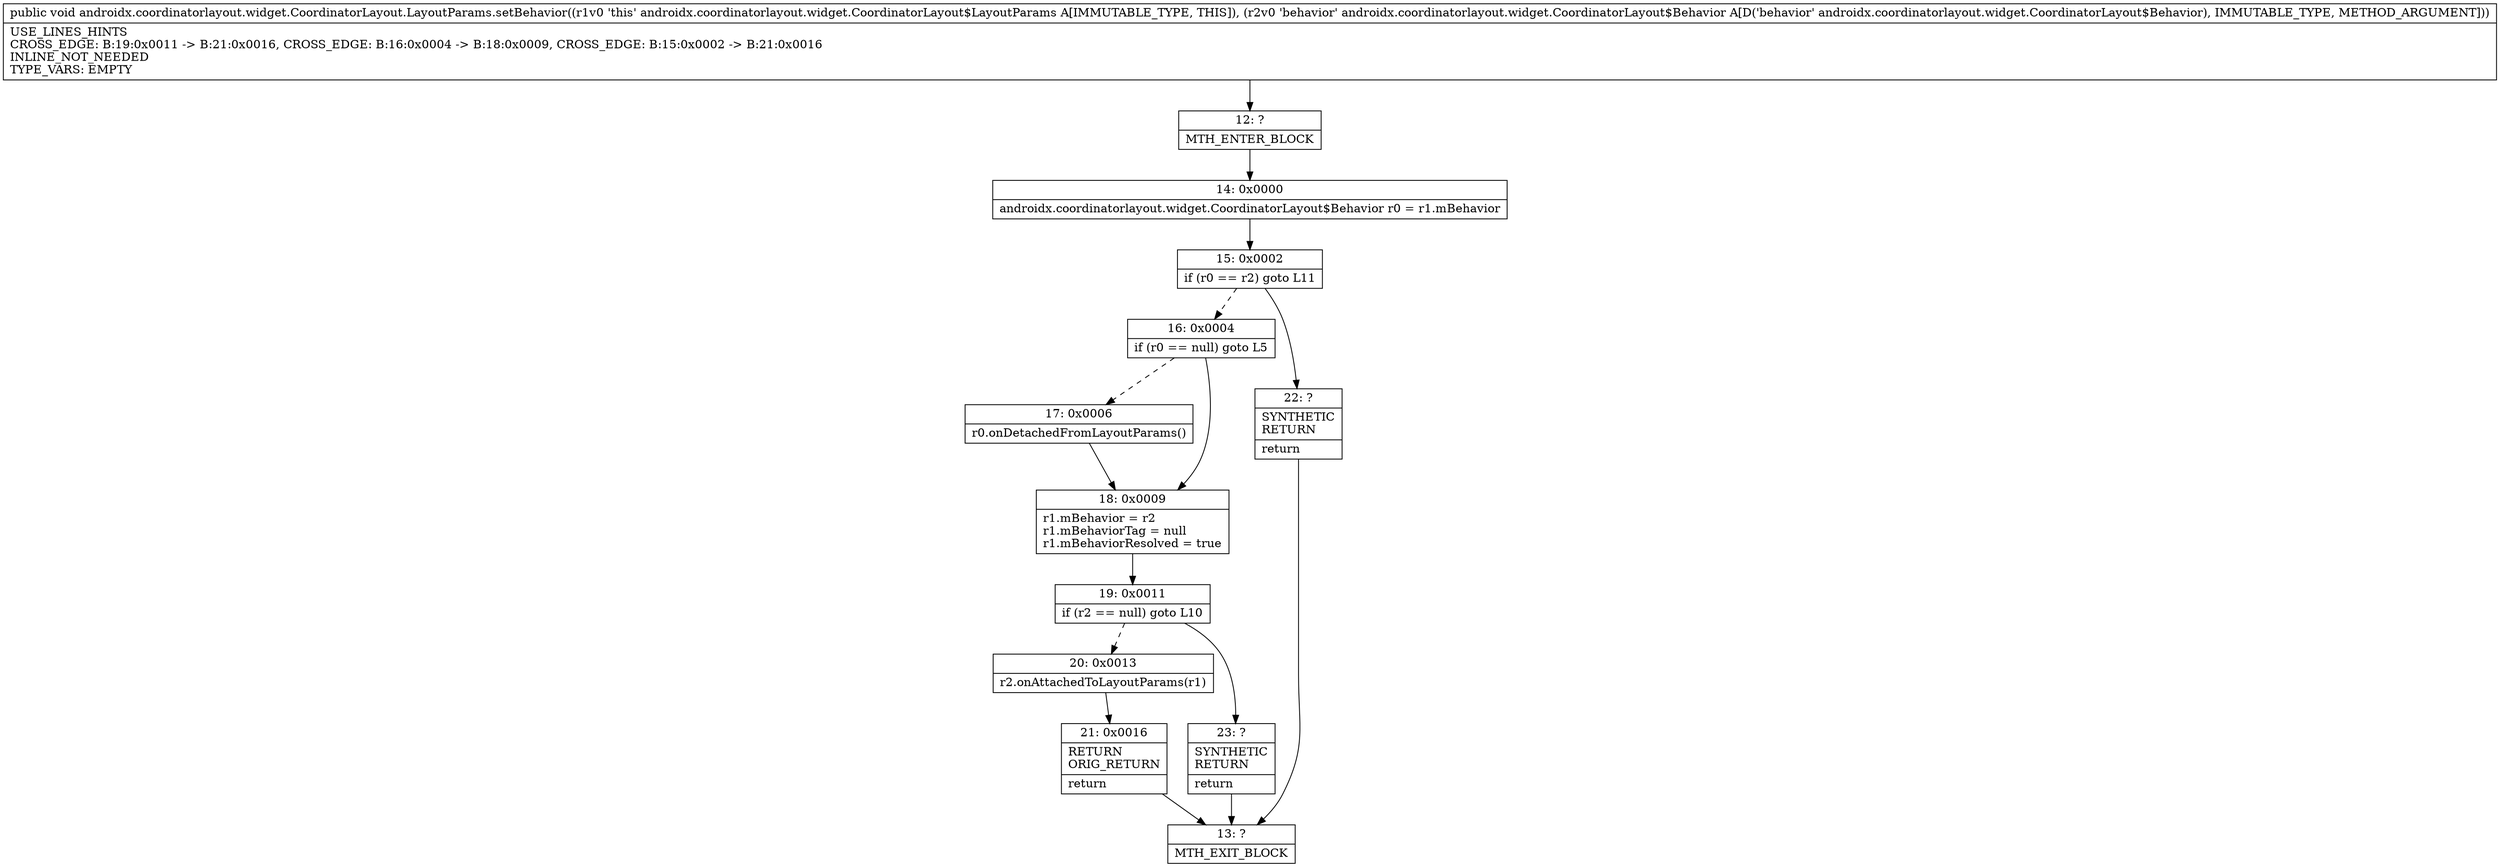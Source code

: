digraph "CFG forandroidx.coordinatorlayout.widget.CoordinatorLayout.LayoutParams.setBehavior(Landroidx\/coordinatorlayout\/widget\/CoordinatorLayout$Behavior;)V" {
Node_12 [shape=record,label="{12\:\ ?|MTH_ENTER_BLOCK\l}"];
Node_14 [shape=record,label="{14\:\ 0x0000|androidx.coordinatorlayout.widget.CoordinatorLayout$Behavior r0 = r1.mBehavior\l}"];
Node_15 [shape=record,label="{15\:\ 0x0002|if (r0 == r2) goto L11\l}"];
Node_16 [shape=record,label="{16\:\ 0x0004|if (r0 == null) goto L5\l}"];
Node_17 [shape=record,label="{17\:\ 0x0006|r0.onDetachedFromLayoutParams()\l}"];
Node_18 [shape=record,label="{18\:\ 0x0009|r1.mBehavior = r2\lr1.mBehaviorTag = null\lr1.mBehaviorResolved = true\l}"];
Node_19 [shape=record,label="{19\:\ 0x0011|if (r2 == null) goto L10\l}"];
Node_20 [shape=record,label="{20\:\ 0x0013|r2.onAttachedToLayoutParams(r1)\l}"];
Node_21 [shape=record,label="{21\:\ 0x0016|RETURN\lORIG_RETURN\l|return\l}"];
Node_13 [shape=record,label="{13\:\ ?|MTH_EXIT_BLOCK\l}"];
Node_23 [shape=record,label="{23\:\ ?|SYNTHETIC\lRETURN\l|return\l}"];
Node_22 [shape=record,label="{22\:\ ?|SYNTHETIC\lRETURN\l|return\l}"];
MethodNode[shape=record,label="{public void androidx.coordinatorlayout.widget.CoordinatorLayout.LayoutParams.setBehavior((r1v0 'this' androidx.coordinatorlayout.widget.CoordinatorLayout$LayoutParams A[IMMUTABLE_TYPE, THIS]), (r2v0 'behavior' androidx.coordinatorlayout.widget.CoordinatorLayout$Behavior A[D('behavior' androidx.coordinatorlayout.widget.CoordinatorLayout$Behavior), IMMUTABLE_TYPE, METHOD_ARGUMENT]))  | USE_LINES_HINTS\lCROSS_EDGE: B:19:0x0011 \-\> B:21:0x0016, CROSS_EDGE: B:16:0x0004 \-\> B:18:0x0009, CROSS_EDGE: B:15:0x0002 \-\> B:21:0x0016\lINLINE_NOT_NEEDED\lTYPE_VARS: EMPTY\l}"];
MethodNode -> Node_12;Node_12 -> Node_14;
Node_14 -> Node_15;
Node_15 -> Node_16[style=dashed];
Node_15 -> Node_22;
Node_16 -> Node_17[style=dashed];
Node_16 -> Node_18;
Node_17 -> Node_18;
Node_18 -> Node_19;
Node_19 -> Node_20[style=dashed];
Node_19 -> Node_23;
Node_20 -> Node_21;
Node_21 -> Node_13;
Node_23 -> Node_13;
Node_22 -> Node_13;
}

